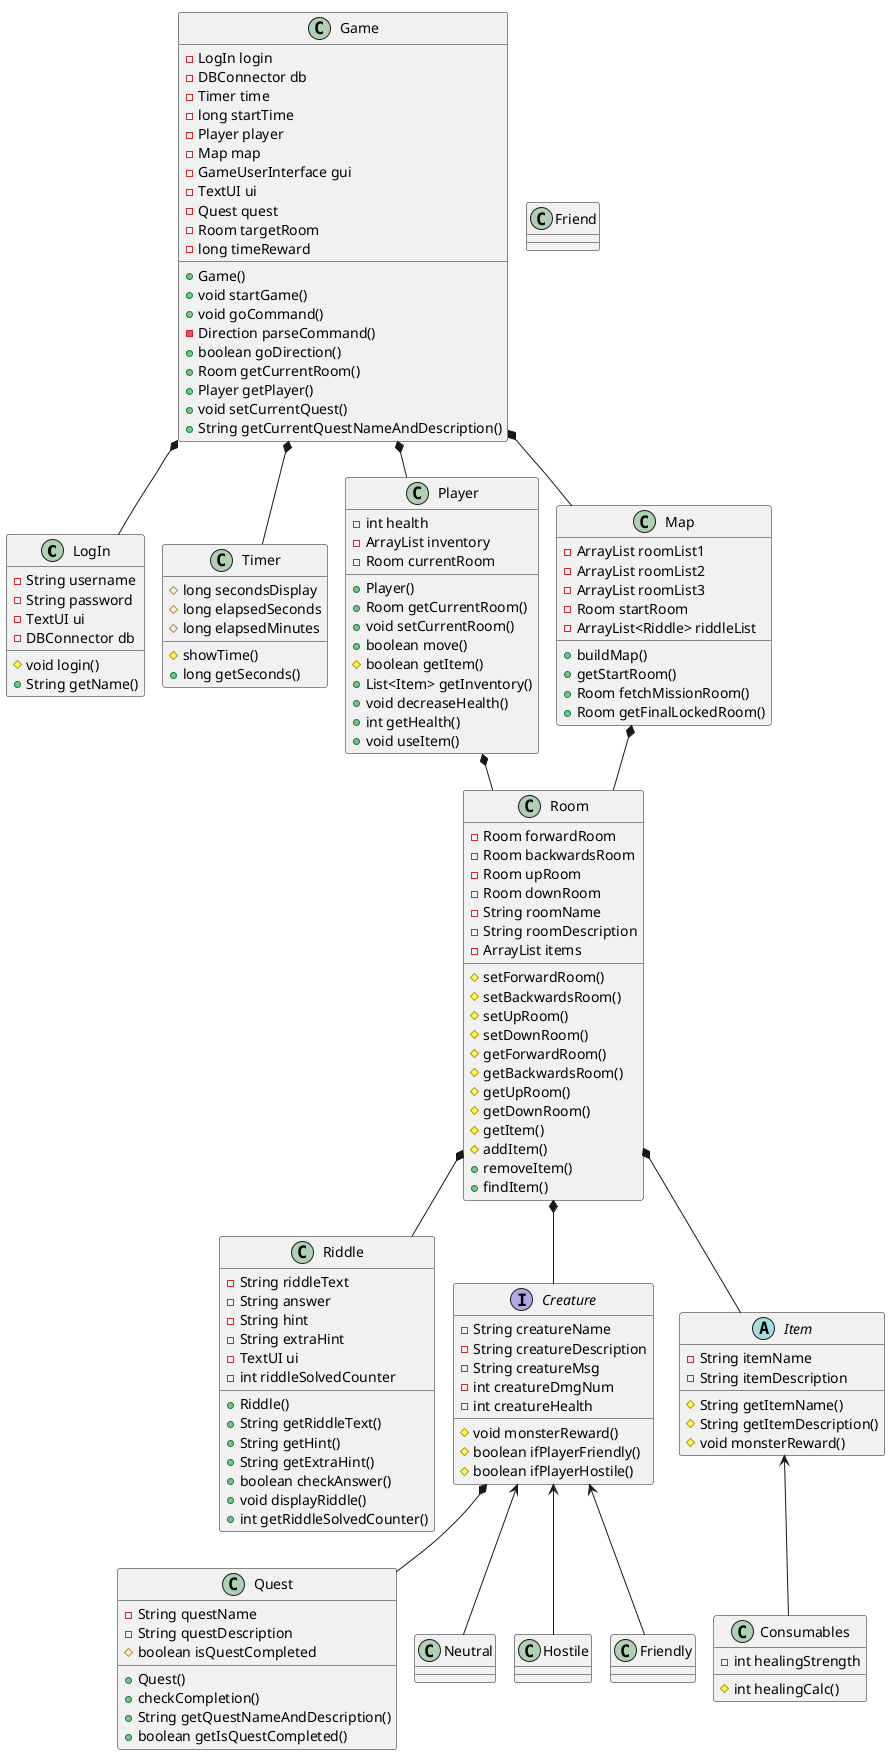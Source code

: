 @startuml
!pragma layout smetana
'https://plantuml.com/class-diagram
'd
class LogIn {
-String username
-String password
-TextUI ui
-DBConnector db
#void login()
+String getName()
}
class Riddle{
-String riddleText
-String answer
-String hint
-String extraHint
-TextUI ui
-int riddleSolvedCounter
+Riddle()
+String getRiddleText()
+String getHint()
+String getExtraHint()
+boolean checkAnswer()
+void displayRiddle()
+int getRiddleSolvedCounter()
}

class Quest{
-String questName
-String questDescription
#boolean isQuestCompleted
+Quest()
+checkCompletion()
+String getQuestNameAndDescription()
+boolean getIsQuestCompleted()
}

class Timer{
#long secondsDisplay
#long elapsedSeconds
#long elapsedMinutes
#showTime()
+long getSeconds()
}
class Game{
-LogIn login
-DBConnector db
-Timer time
-long startTime
-Player player
-Map map
-GameUserInterface gui
-TextUI ui
-Quest quest
-Room targetRoom
-long timeReward
+Game()
+void startGame()
+void goCommand()
-Direction parseCommand()
+boolean goDirection()
+Room getCurrentRoom()
+Player getPlayer()
+void setCurrentQuest()
+String getCurrentQuestNameAndDescription()

}
class Player{
-int health
-ArrayList inventory
-Room currentRoom
+Player()
+Room getCurrentRoom()
+void setCurrentRoom()
+boolean move()
#boolean getItem()
+List<Item> getInventory()
+void decreaseHealth()
+int getHealth()
+void useItem()
}

class Map {
-ArrayList roomList1
-ArrayList roomList2
-ArrayList roomList3
-Room startRoom
-ArrayList<Riddle> riddleList
+buildMap()
+getStartRoom()
+Room fetchMissionRoom()
+Room getFinalLockedRoom()
}
class Room {
-Room forwardRoom
-Room backwardsRoom
-Room upRoom
-Room downRoom
-String roomName
-String roomDescription
-ArrayList items
#setForwardRoom()
#setBackwardsRoom()
#setUpRoom()
#setDownRoom()
#getForwardRoom()
#getBackwardsRoom()
#getUpRoom()
#getDownRoom()
#getItem()
#addItem()
+removeItem()
+findItem()


}
interface Creature {
-String creatureName
-String creatureDescription
-String creatureMsg
-int creatureDmgNum
-int creatureHealth
#void monsterReward()
#boolean ifPlayerFriendly()
#boolean ifPlayerHostile()

}
class Friend {
}
class Neutral
class Hostile
abstract class Item{
-String itemName
-String itemDescription
#String getItemName()
#String getItemDescription()
#void monsterReward()
}

class Consumables{
-int healingStrength
# int healingCalc()

}


Game *-- Timer
Game *-- LogIn
Game *-- Player
Game *-- Map
Player *-- Room
Map *-- Room
Room *-- Item
Room *-- Creature
Room *-- Riddle
Creature<--Friendly
Creature<--Neutral
Creature<--Hostile
Creature *-- Quest
Item<--Consumables





@enduml